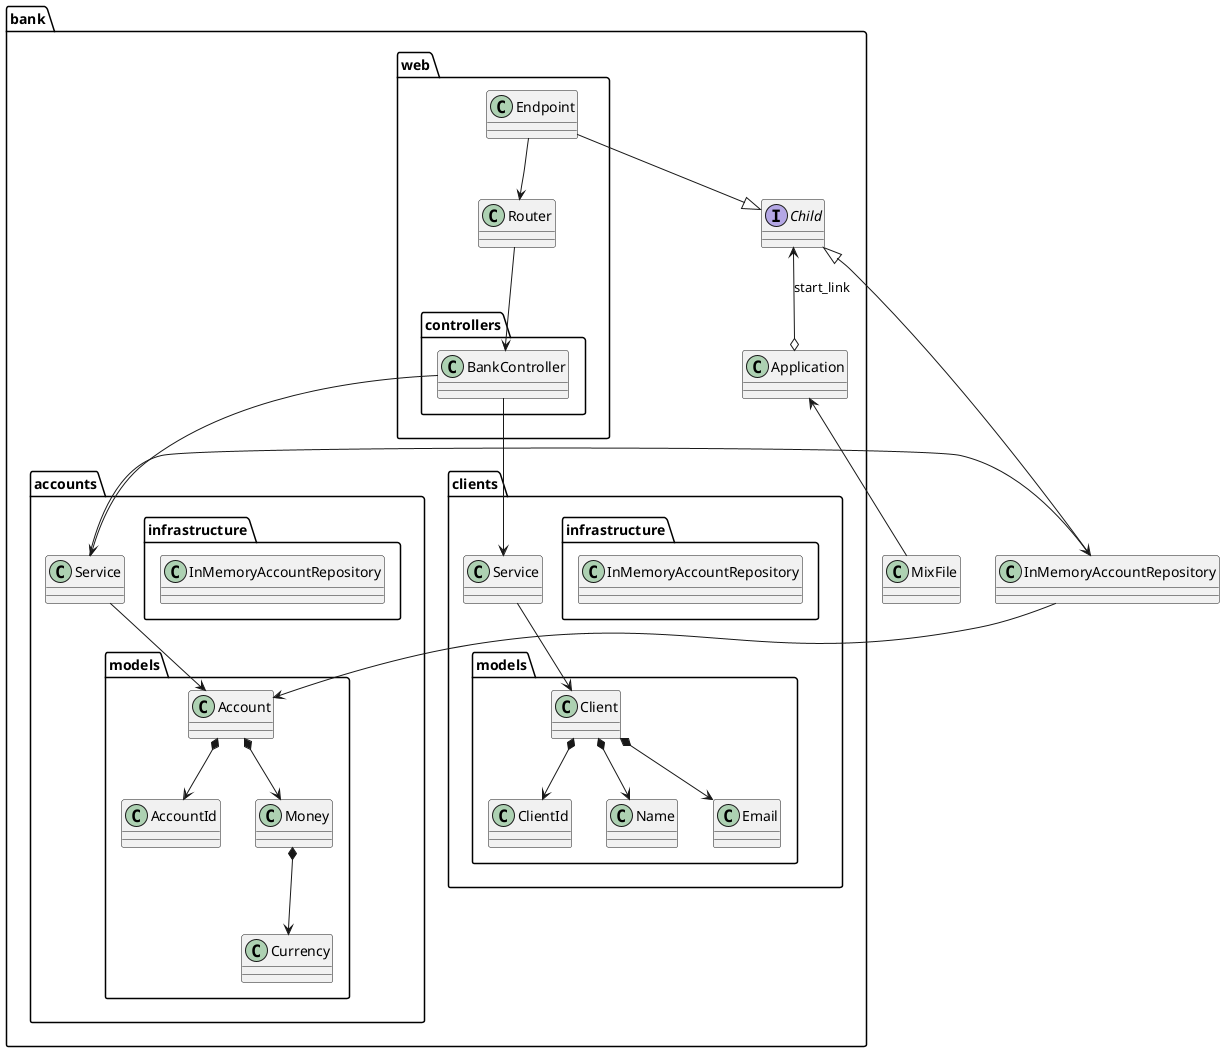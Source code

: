 @startuml Architecture

class MixFile

package bank {
  class Application
  interface Child

  package bank.accounts {
    class AccountsService as "Service"

    package bank.accounts.models as "models" {
      class Account
      class AccountId
      class Money
      class Currency
    }

    package infrastructure {
      class InMemoryAccountRepository
    }
  }
  package bank.clients {
    class ClientsService as "Service"

    package bank.clients.models as "models" {
      class Client
      class Email
      class ClientId
      class Name
    }

    package infrastructure {
      class InMemoryAccountRepository
    }
  }
}

package bank.web {
  class Endpoint
  class Router
  package bank.web.controllers as "controllers" {
    class BankController
  }
}

MixFile -up-> Application
Application o-up-> Child : start_link
Endpoint --|> Child
InMemoryAccountRepository --|> Child


Endpoint --> Router
Router --> BankController
BankController --> AccountsService
BankController --> ClientsService


AccountsService --> InMemoryAccountRepository
InMemoryAccountRepository --> Account
AccountsService --> Account
Account *--> AccountId
Account *--> Money
Money *--> Currency

ClientsService --> Client
Client *--> ClientId
Client *--> Name
Client *--> Email



@enduml